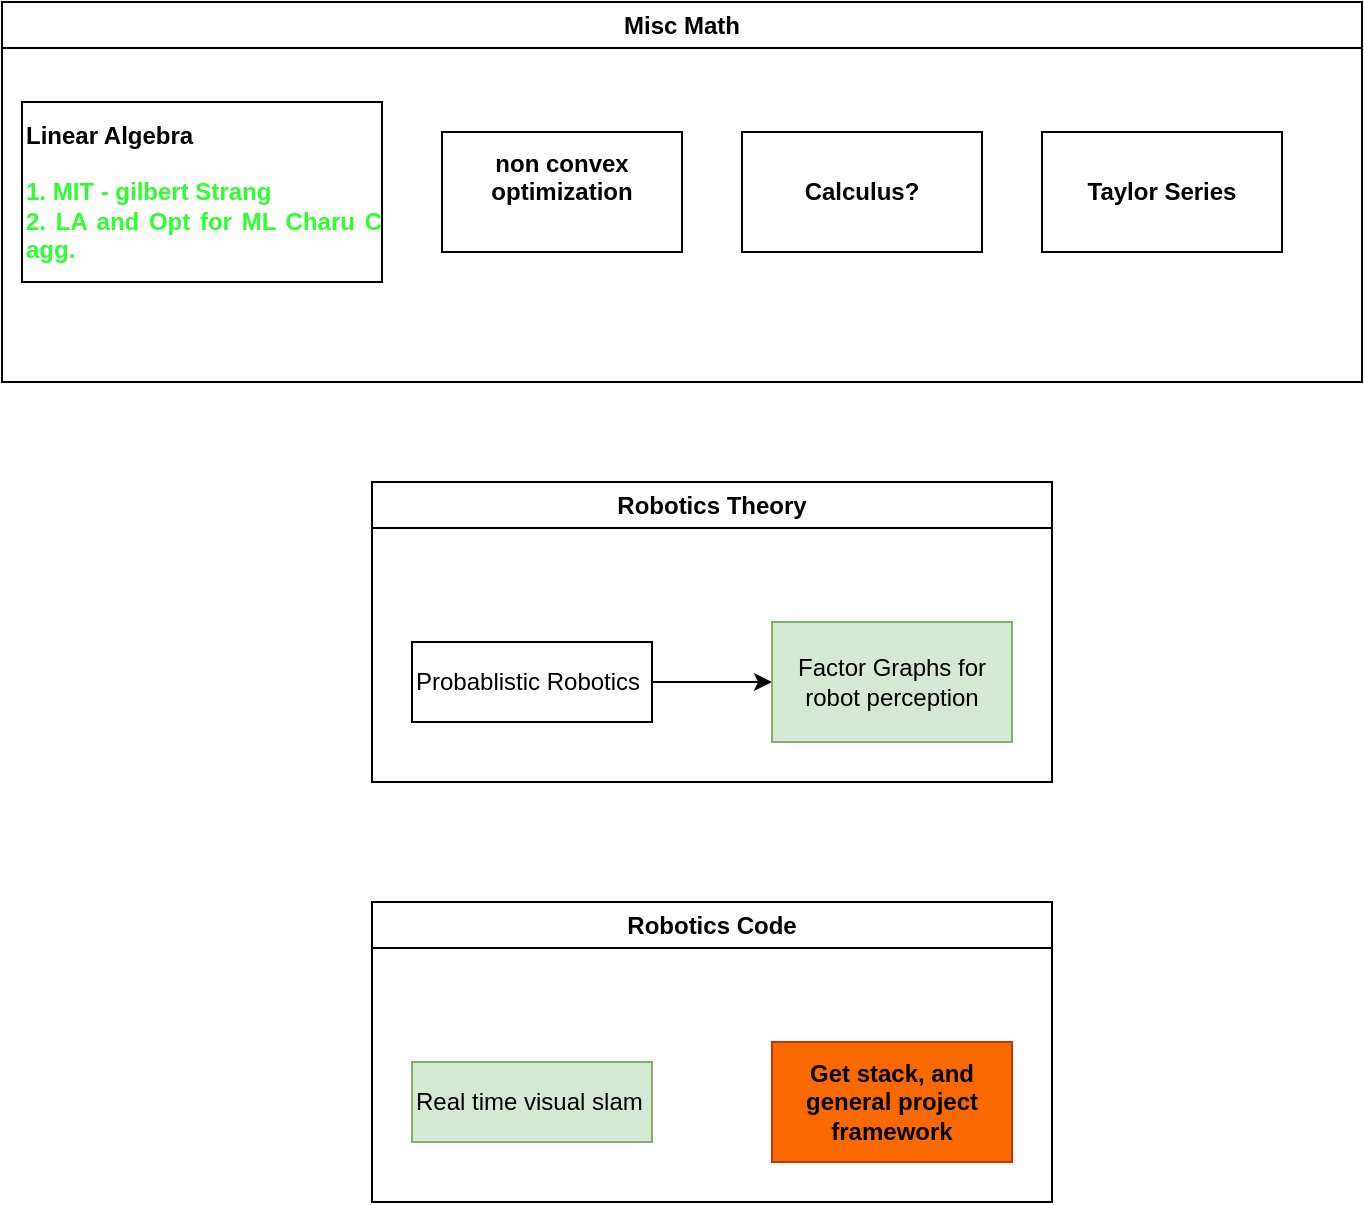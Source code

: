 <mxfile version="23.1.5" type="github">
  <diagram name="Page-1" id="Bd46Y2cT3oI2A0dnQeYa">
    <mxGraphModel dx="1434" dy="698" grid="1" gridSize="10" guides="1" tooltips="1" connect="1" arrows="1" fold="1" page="1" pageScale="1" pageWidth="850" pageHeight="1100" math="0" shadow="0">
      <root>
        <mxCell id="0" />
        <mxCell id="1" parent="0" />
        <mxCell id="2sod7WrRAVGhUZUTjBWh-1" value="Misc Math" style="swimlane;whiteSpace=wrap;html=1;" parent="1" vertex="1">
          <mxGeometry x="70" y="70" width="680" height="190" as="geometry" />
        </mxCell>
        <mxCell id="2sod7WrRAVGhUZUTjBWh-4" value="&lt;div align=&quot;justify&quot;&gt;&lt;b&gt;Linear Algebra&lt;br&gt;&lt;br&gt;&lt;font color=&quot;#2eff2e&quot;&gt;1. MIT - gilbert Strang&lt;br&gt;2. LA and Opt for ML Charu C agg.&lt;/font&gt;&lt;br&gt;&lt;/b&gt;&lt;/div&gt;" style="rounded=0;whiteSpace=wrap;html=1;align=left;" parent="2sod7WrRAVGhUZUTjBWh-1" vertex="1">
          <mxGeometry x="10" y="50" width="180" height="90" as="geometry" />
        </mxCell>
        <mxCell id="2sod7WrRAVGhUZUTjBWh-2" value="&lt;div&gt;&lt;b&gt;non convex optimization&lt;/b&gt;&lt;/div&gt;&lt;div&gt;&lt;b&gt;&lt;br&gt;&lt;/b&gt;&lt;/div&gt;" style="rounded=0;whiteSpace=wrap;html=1;" parent="2sod7WrRAVGhUZUTjBWh-1" vertex="1">
          <mxGeometry x="220" y="65" width="120" height="60" as="geometry" />
        </mxCell>
        <mxCell id="2sod7WrRAVGhUZUTjBWh-3" value="&lt;b&gt;Calculus?&lt;/b&gt;" style="rounded=0;whiteSpace=wrap;html=1;" parent="2sod7WrRAVGhUZUTjBWh-1" vertex="1">
          <mxGeometry x="370" y="65" width="120" height="60" as="geometry" />
        </mxCell>
        <mxCell id="2sod7WrRAVGhUZUTjBWh-28" value="&lt;b&gt;Taylor Series&lt;br&gt;&lt;/b&gt;" style="rounded=0;whiteSpace=wrap;html=1;" parent="2sod7WrRAVGhUZUTjBWh-1" vertex="1">
          <mxGeometry x="520" y="65" width="120" height="60" as="geometry" />
        </mxCell>
        <mxCell id="2sod7WrRAVGhUZUTjBWh-12" value="Robotics Theory" style="swimlane;whiteSpace=wrap;html=1;" parent="1" vertex="1">
          <mxGeometry x="255" y="310" width="340" height="150" as="geometry" />
        </mxCell>
        <mxCell id="2sod7WrRAVGhUZUTjBWh-16" style="edgeStyle=orthogonalEdgeStyle;rounded=0;orthogonalLoop=1;jettySize=auto;html=1;" parent="2sod7WrRAVGhUZUTjBWh-12" source="2sod7WrRAVGhUZUTjBWh-13" target="2sod7WrRAVGhUZUTjBWh-14" edge="1">
          <mxGeometry relative="1" as="geometry" />
        </mxCell>
        <mxCell id="2sod7WrRAVGhUZUTjBWh-13" value="Probablistic Robotics" style="rounded=0;whiteSpace=wrap;html=1;align=left;" parent="2sod7WrRAVGhUZUTjBWh-12" vertex="1">
          <mxGeometry x="20" y="80" width="120" height="40" as="geometry" />
        </mxCell>
        <mxCell id="2sod7WrRAVGhUZUTjBWh-14" value="Factor Graphs for robot perception" style="rounded=0;whiteSpace=wrap;html=1;fillColor=#d5e8d4;strokeColor=#82b366;" parent="2sod7WrRAVGhUZUTjBWh-12" vertex="1">
          <mxGeometry x="200" y="70" width="120" height="60" as="geometry" />
        </mxCell>
        <mxCell id="2sod7WrRAVGhUZUTjBWh-24" value="Robotics Code" style="swimlane;whiteSpace=wrap;html=1;" parent="1" vertex="1">
          <mxGeometry x="255" y="520" width="340" height="150" as="geometry" />
        </mxCell>
        <mxCell id="2sod7WrRAVGhUZUTjBWh-26" value="Real time visual slam" style="rounded=0;whiteSpace=wrap;html=1;align=left;fillColor=#d5e8d4;strokeColor=#82b366;" parent="2sod7WrRAVGhUZUTjBWh-24" vertex="1">
          <mxGeometry x="20" y="80" width="120" height="40" as="geometry" />
        </mxCell>
        <mxCell id="2sod7WrRAVGhUZUTjBWh-27" value="&lt;b&gt;Get stack, and general project framework&lt;br&gt;&lt;/b&gt;" style="rounded=0;whiteSpace=wrap;html=1;fillColor=#fa6800;fontColor=#000000;strokeColor=#C73500;" parent="2sod7WrRAVGhUZUTjBWh-24" vertex="1">
          <mxGeometry x="200" y="70" width="120" height="60" as="geometry" />
        </mxCell>
      </root>
    </mxGraphModel>
  </diagram>
</mxfile>
